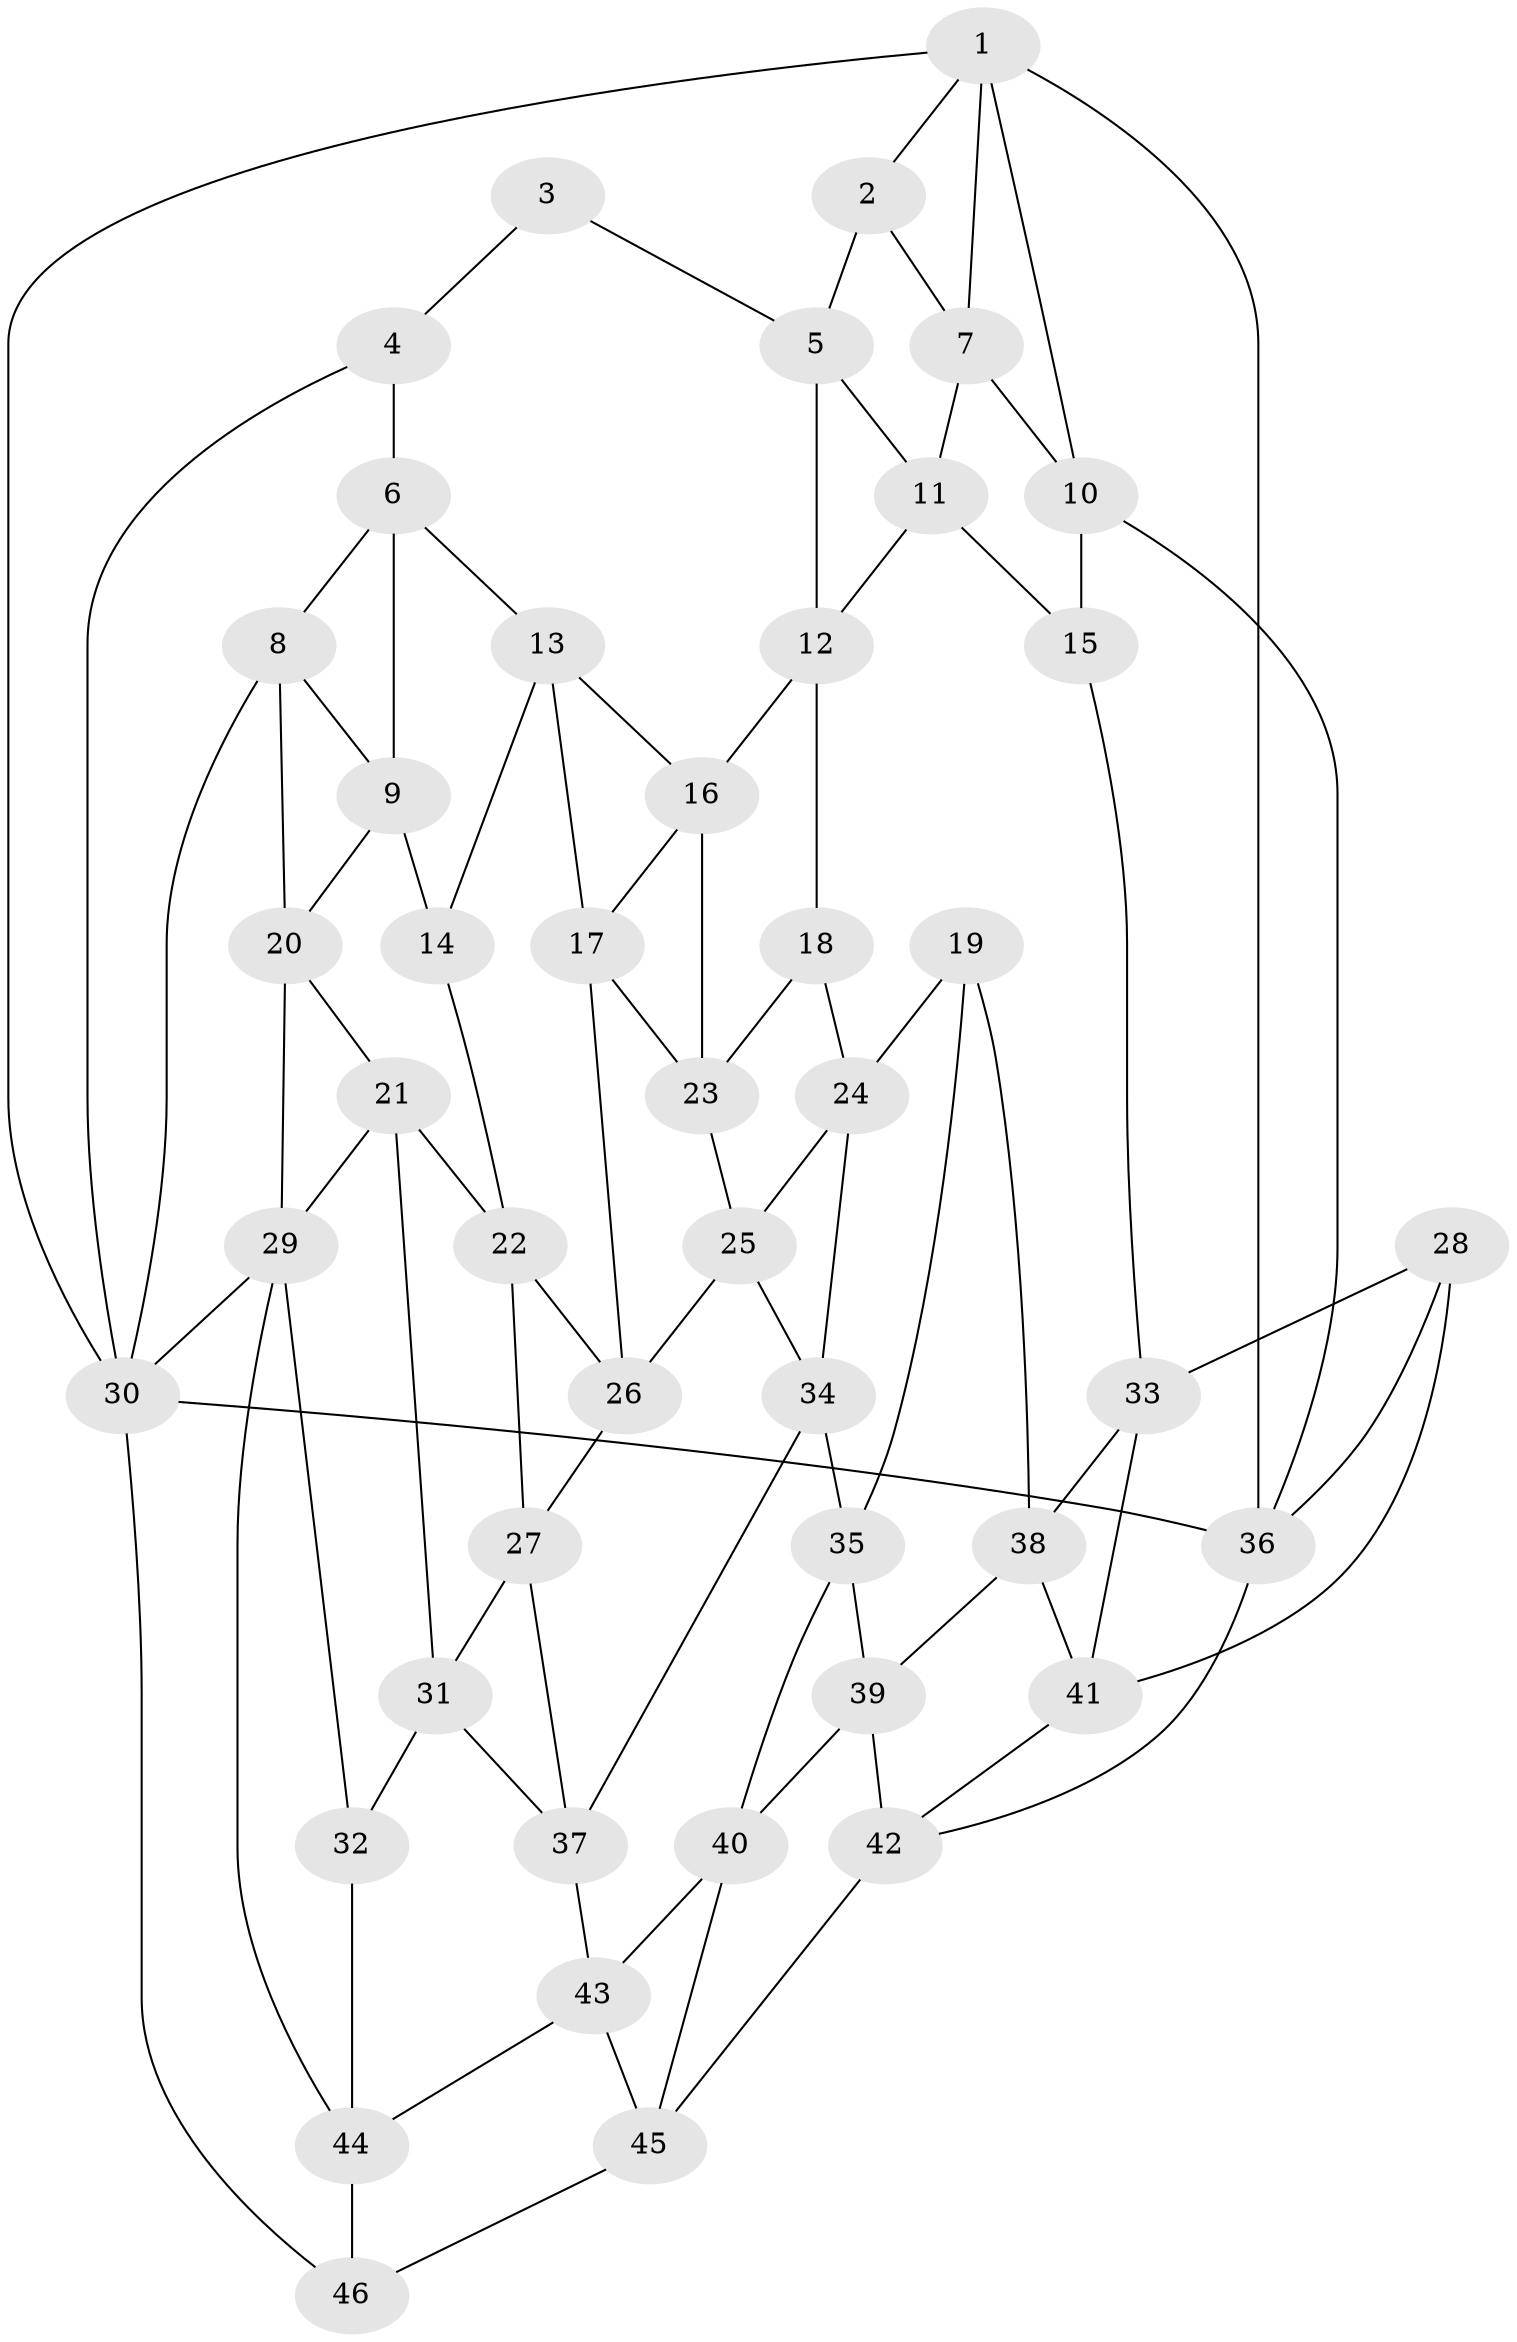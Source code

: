 // original degree distribution, {3: 0.021739130434782608, 6: 0.18478260869565216, 5: 0.5869565217391305, 4: 0.20652173913043478}
// Generated by graph-tools (version 1.1) at 2025/51/03/09/25 03:51:07]
// undirected, 46 vertices, 89 edges
graph export_dot {
graph [start="1"]
  node [color=gray90,style=filled];
  1;
  2;
  3;
  4;
  5;
  6;
  7;
  8;
  9;
  10;
  11;
  12;
  13;
  14;
  15;
  16;
  17;
  18;
  19;
  20;
  21;
  22;
  23;
  24;
  25;
  26;
  27;
  28;
  29;
  30;
  31;
  32;
  33;
  34;
  35;
  36;
  37;
  38;
  39;
  40;
  41;
  42;
  43;
  44;
  45;
  46;
  1 -- 2 [weight=1.0];
  1 -- 7 [weight=1.0];
  1 -- 10 [weight=1.0];
  1 -- 30 [weight=1.0];
  1 -- 36 [weight=1.0];
  2 -- 5 [weight=1.0];
  2 -- 7 [weight=1.0];
  3 -- 4 [weight=1.0];
  3 -- 5 [weight=1.0];
  4 -- 6 [weight=1.0];
  4 -- 30 [weight=1.0];
  5 -- 11 [weight=1.0];
  5 -- 12 [weight=1.0];
  6 -- 8 [weight=1.0];
  6 -- 9 [weight=1.0];
  6 -- 13 [weight=1.0];
  7 -- 10 [weight=1.0];
  7 -- 11 [weight=1.0];
  8 -- 9 [weight=1.0];
  8 -- 20 [weight=1.0];
  8 -- 30 [weight=1.0];
  9 -- 14 [weight=1.0];
  9 -- 20 [weight=1.0];
  10 -- 15 [weight=1.0];
  10 -- 36 [weight=1.0];
  11 -- 12 [weight=1.0];
  11 -- 15 [weight=1.0];
  12 -- 16 [weight=1.0];
  12 -- 18 [weight=1.0];
  13 -- 14 [weight=1.0];
  13 -- 16 [weight=1.0];
  13 -- 17 [weight=1.0];
  14 -- 22 [weight=1.0];
  15 -- 33 [weight=1.0];
  16 -- 17 [weight=1.0];
  16 -- 23 [weight=1.0];
  17 -- 23 [weight=1.0];
  17 -- 26 [weight=1.0];
  18 -- 23 [weight=1.0];
  18 -- 24 [weight=1.0];
  19 -- 24 [weight=1.0];
  19 -- 35 [weight=1.0];
  19 -- 38 [weight=1.0];
  20 -- 21 [weight=1.0];
  20 -- 29 [weight=1.0];
  21 -- 22 [weight=1.0];
  21 -- 29 [weight=1.0];
  21 -- 31 [weight=1.0];
  22 -- 26 [weight=1.0];
  22 -- 27 [weight=1.0];
  23 -- 25 [weight=1.0];
  24 -- 25 [weight=1.0];
  24 -- 34 [weight=1.0];
  25 -- 26 [weight=1.0];
  25 -- 34 [weight=1.0];
  26 -- 27 [weight=1.0];
  27 -- 31 [weight=1.0];
  27 -- 37 [weight=1.0];
  28 -- 33 [weight=1.0];
  28 -- 36 [weight=1.0];
  28 -- 41 [weight=1.0];
  29 -- 30 [weight=1.0];
  29 -- 32 [weight=2.0];
  29 -- 44 [weight=1.0];
  30 -- 36 [weight=1.0];
  30 -- 46 [weight=1.0];
  31 -- 32 [weight=1.0];
  31 -- 37 [weight=1.0];
  32 -- 44 [weight=1.0];
  33 -- 38 [weight=1.0];
  33 -- 41 [weight=1.0];
  34 -- 35 [weight=1.0];
  34 -- 37 [weight=1.0];
  35 -- 39 [weight=1.0];
  35 -- 40 [weight=1.0];
  36 -- 42 [weight=1.0];
  37 -- 43 [weight=1.0];
  38 -- 39 [weight=1.0];
  38 -- 41 [weight=1.0];
  39 -- 40 [weight=1.0];
  39 -- 42 [weight=1.0];
  40 -- 43 [weight=1.0];
  40 -- 45 [weight=1.0];
  41 -- 42 [weight=1.0];
  42 -- 45 [weight=1.0];
  43 -- 44 [weight=1.0];
  43 -- 45 [weight=1.0];
  44 -- 46 [weight=1.0];
  45 -- 46 [weight=1.0];
}
